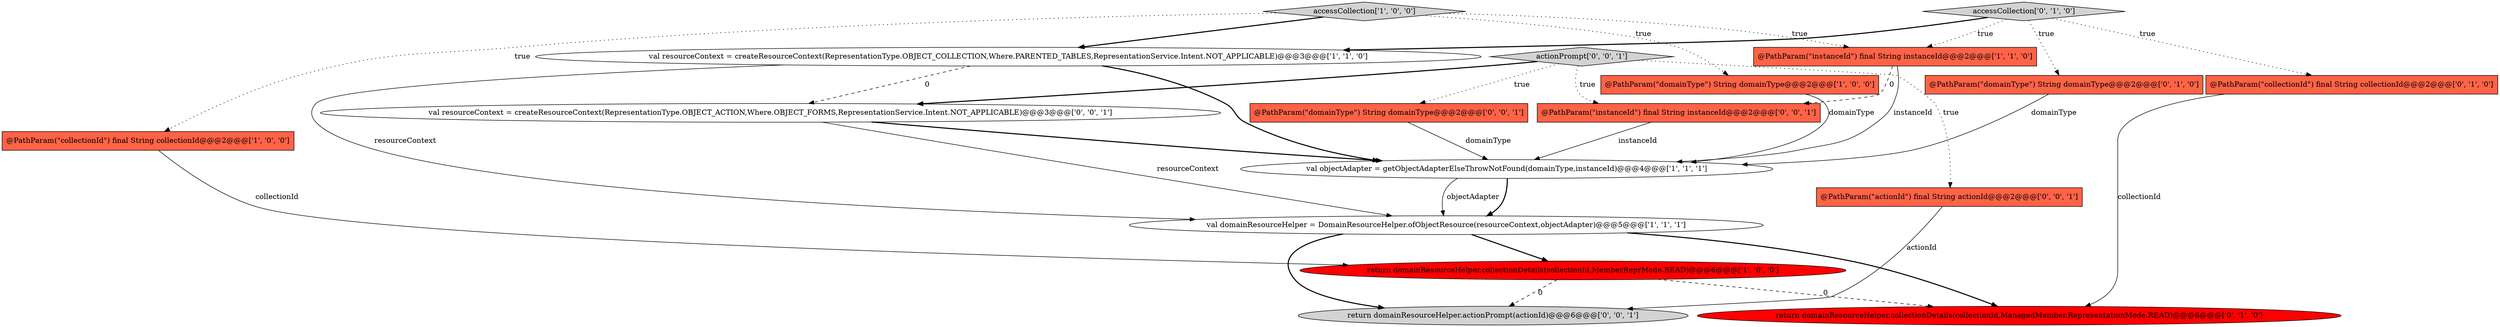 digraph {
9 [style = filled, label = "return domainResourceHelper.collectionDetails(collectionId,ManagedMember.RepresentationMode.READ)@@@6@@@['0', '1', '0']", fillcolor = red, shape = ellipse image = "AAA1AAABBB2BBB"];
2 [style = filled, label = "@PathParam(\"collectionId\") final String collectionId@@@2@@@['1', '0', '0']", fillcolor = tomato, shape = box image = "AAA0AAABBB1BBB"];
10 [style = filled, label = "@PathParam(\"collectionId\") final String collectionId@@@2@@@['0', '1', '0']", fillcolor = tomato, shape = box image = "AAA0AAABBB2BBB"];
16 [style = filled, label = "val resourceContext = createResourceContext(RepresentationType.OBJECT_ACTION,Where.OBJECT_FORMS,RepresentationService.Intent.NOT_APPLICABLE)@@@3@@@['0', '0', '1']", fillcolor = white, shape = ellipse image = "AAA0AAABBB3BBB"];
17 [style = filled, label = "actionPrompt['0', '0', '1']", fillcolor = lightgray, shape = diamond image = "AAA0AAABBB3BBB"];
7 [style = filled, label = "val domainResourceHelper = DomainResourceHelper.ofObjectResource(resourceContext,objectAdapter)@@@5@@@['1', '1', '1']", fillcolor = white, shape = ellipse image = "AAA0AAABBB1BBB"];
12 [style = filled, label = "@PathParam(\"actionId\") final String actionId@@@2@@@['0', '0', '1']", fillcolor = tomato, shape = box image = "AAA0AAABBB3BBB"];
15 [style = filled, label = "@PathParam(\"instanceId\") final String instanceId@@@2@@@['0', '0', '1']", fillcolor = tomato, shape = box image = "AAA0AAABBB3BBB"];
11 [style = filled, label = "accessCollection['0', '1', '0']", fillcolor = lightgray, shape = diamond image = "AAA0AAABBB2BBB"];
13 [style = filled, label = "return domainResourceHelper.actionPrompt(actionId)@@@6@@@['0', '0', '1']", fillcolor = lightgray, shape = ellipse image = "AAA0AAABBB3BBB"];
5 [style = filled, label = "accessCollection['1', '0', '0']", fillcolor = lightgray, shape = diamond image = "AAA0AAABBB1BBB"];
4 [style = filled, label = "@PathParam(\"instanceId\") final String instanceId@@@2@@@['1', '1', '0']", fillcolor = tomato, shape = box image = "AAA0AAABBB1BBB"];
8 [style = filled, label = "@PathParam(\"domainType\") String domainType@@@2@@@['0', '1', '0']", fillcolor = tomato, shape = box image = "AAA0AAABBB2BBB"];
1 [style = filled, label = "return domainResourceHelper.collectionDetails(collectionId,MemberReprMode.READ)@@@6@@@['1', '0', '0']", fillcolor = red, shape = ellipse image = "AAA1AAABBB1BBB"];
14 [style = filled, label = "@PathParam(\"domainType\") String domainType@@@2@@@['0', '0', '1']", fillcolor = tomato, shape = box image = "AAA0AAABBB3BBB"];
3 [style = filled, label = "@PathParam(\"domainType\") String domainType@@@2@@@['1', '0', '0']", fillcolor = tomato, shape = box image = "AAA0AAABBB1BBB"];
0 [style = filled, label = "val resourceContext = createResourceContext(RepresentationType.OBJECT_COLLECTION,Where.PARENTED_TABLES,RepresentationService.Intent.NOT_APPLICABLE)@@@3@@@['1', '1', '0']", fillcolor = white, shape = ellipse image = "AAA0AAABBB1BBB"];
6 [style = filled, label = "val objectAdapter = getObjectAdapterElseThrowNotFound(domainType,instanceId)@@@4@@@['1', '1', '1']", fillcolor = white, shape = ellipse image = "AAA0AAABBB1BBB"];
7->13 [style = bold, label=""];
7->1 [style = bold, label=""];
0->6 [style = bold, label=""];
11->10 [style = dotted, label="true"];
16->6 [style = bold, label=""];
0->16 [style = dashed, label="0"];
17->14 [style = dotted, label="true"];
1->9 [style = dashed, label="0"];
2->1 [style = solid, label="collectionId"];
11->4 [style = dotted, label="true"];
5->3 [style = dotted, label="true"];
4->6 [style = solid, label="instanceId"];
0->7 [style = solid, label="resourceContext"];
5->4 [style = dotted, label="true"];
1->13 [style = dashed, label="0"];
7->9 [style = bold, label=""];
3->6 [style = solid, label="domainType"];
11->0 [style = bold, label=""];
17->15 [style = dotted, label="true"];
5->0 [style = bold, label=""];
10->9 [style = solid, label="collectionId"];
16->7 [style = solid, label="resourceContext"];
17->12 [style = dotted, label="true"];
4->15 [style = dashed, label="0"];
6->7 [style = solid, label="objectAdapter"];
14->6 [style = solid, label="domainType"];
8->6 [style = solid, label="domainType"];
11->8 [style = dotted, label="true"];
6->7 [style = bold, label=""];
12->13 [style = solid, label="actionId"];
15->6 [style = solid, label="instanceId"];
17->16 [style = bold, label=""];
5->2 [style = dotted, label="true"];
}
